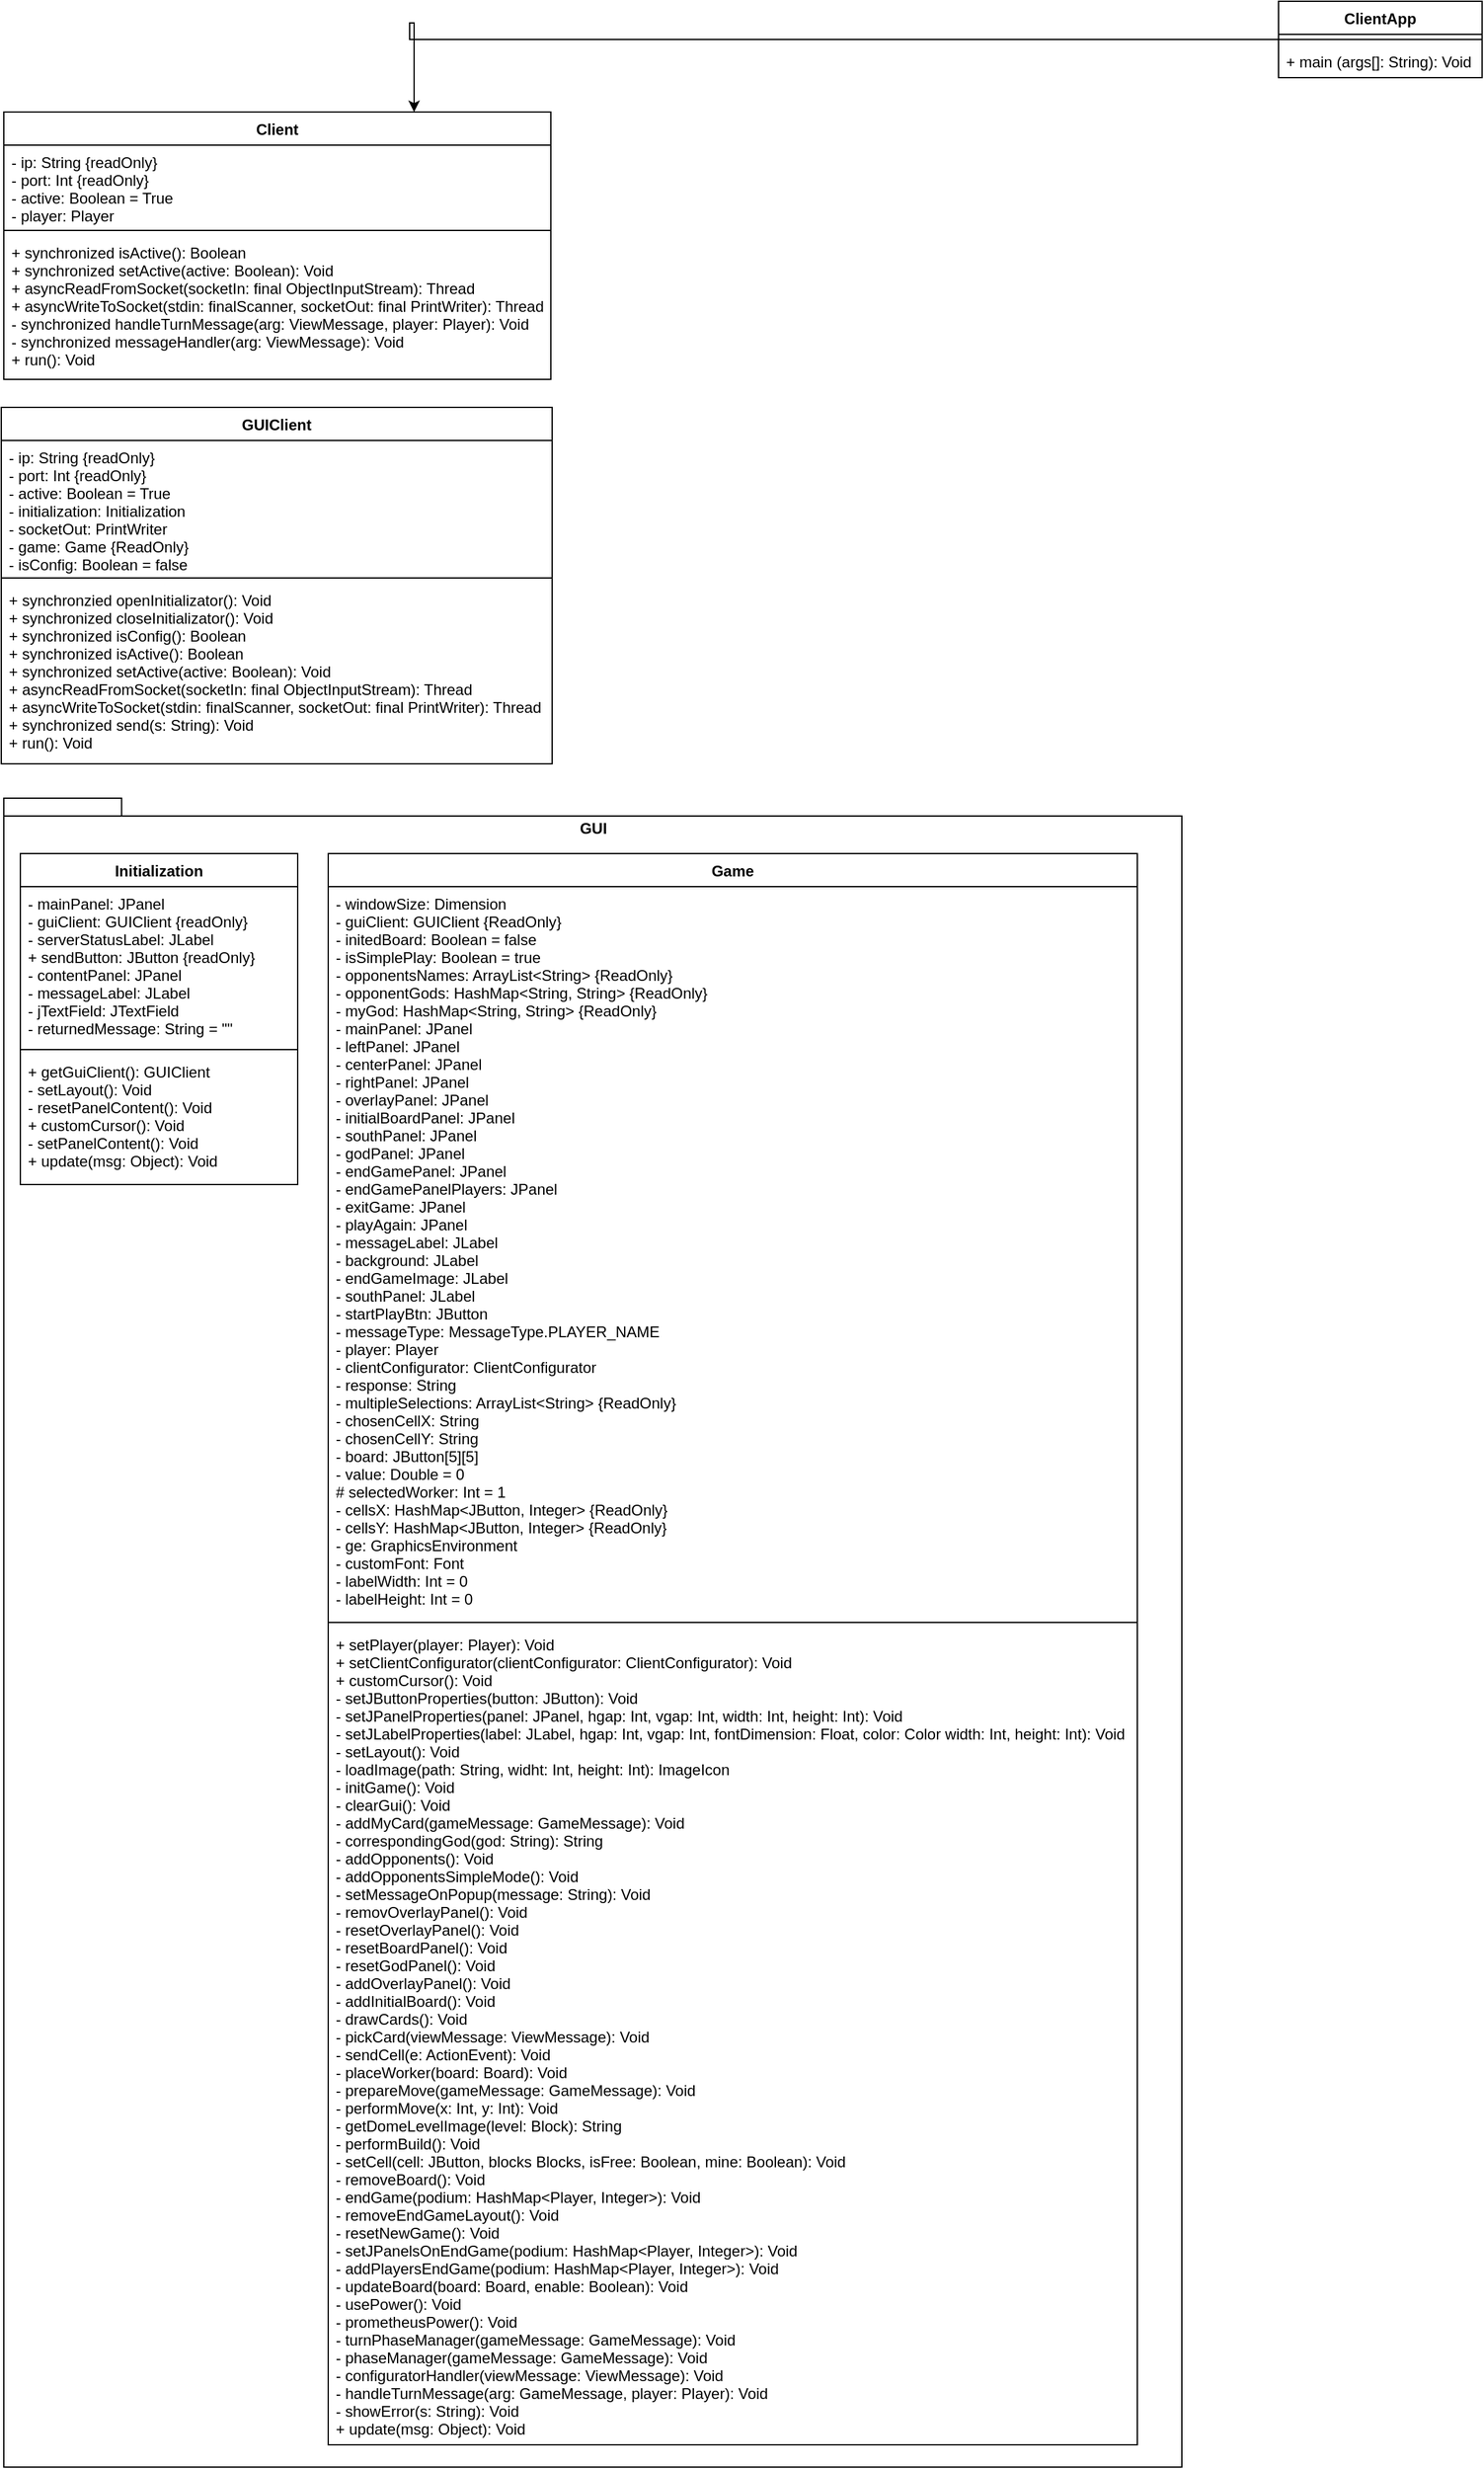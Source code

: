 <mxfile version="13.0.1" type="device"><diagram id="VyGMHKlpN4Q-p-Lcd9fb" name="Page-1"><mxGraphModel dx="2237" dy="678" grid="1" gridSize="10" guides="1" tooltips="1" connect="1" arrows="1" fold="1" page="1" pageScale="1" pageWidth="827" pageHeight="1169" math="0" shadow="0"><root><mxCell id="0"/><mxCell id="1" parent="0"/><mxCell id="AcG8oDwXI4GhHDoq8L_N-33" value="Client" style="swimlane;fontStyle=1;align=center;verticalAlign=top;childLayout=stackLayout;horizontal=1;startSize=26;horizontalStack=0;resizeParent=1;resizeParentMax=0;resizeLast=0;collapsible=1;marginBottom=0;" vertex="1" parent="1"><mxGeometry x="-1268" y="1060" width="430" height="210" as="geometry"/></mxCell><mxCell id="AcG8oDwXI4GhHDoq8L_N-34" value="- ip: String {readOnly}&#10;- port: Int {readOnly}&#10;- active: Boolean = True&#10;- player: Player" style="text;strokeColor=none;fillColor=none;align=left;verticalAlign=top;spacingLeft=4;spacingRight=4;overflow=hidden;rotatable=0;points=[[0,0.5],[1,0.5]];portConstraint=eastwest;" vertex="1" parent="AcG8oDwXI4GhHDoq8L_N-33"><mxGeometry y="26" width="430" height="63" as="geometry"/></mxCell><mxCell id="AcG8oDwXI4GhHDoq8L_N-35" value="" style="line;strokeWidth=1;fillColor=none;align=left;verticalAlign=middle;spacingTop=-1;spacingLeft=3;spacingRight=3;rotatable=0;labelPosition=right;points=[];portConstraint=eastwest;" vertex="1" parent="AcG8oDwXI4GhHDoq8L_N-33"><mxGeometry y="89" width="430" height="8" as="geometry"/></mxCell><mxCell id="AcG8oDwXI4GhHDoq8L_N-36" value="+ synchronized isActive(): Boolean&#10;+ synchronized setActive(active: Boolean): Void&#10;+ asyncReadFromSocket(socketIn: final ObjectInputStream): Thread&#10;+ asyncWriteToSocket(stdin: finalScanner, socketOut: final PrintWriter): Thread&#10;- synchronized handleTurnMessage(arg: ViewMessage, player: Player): Void&#10;- synchronized messageHandler(arg: ViewMessage): Void&#10;+ run(): Void" style="text;strokeColor=none;fillColor=none;align=left;verticalAlign=top;spacingLeft=4;spacingRight=4;overflow=hidden;rotatable=0;points=[[0,0.5],[1,0.5]];portConstraint=eastwest;" vertex="1" parent="AcG8oDwXI4GhHDoq8L_N-33"><mxGeometry y="97" width="430" height="113" as="geometry"/></mxCell><mxCell id="AcG8oDwXI4GhHDoq8L_N-23" value="GUI" style="shape=folder;fontStyle=1;spacingTop=10;tabWidth=40;tabHeight=14;tabPosition=left;html=1;verticalAlign=top;" vertex="1" parent="1"><mxGeometry x="-1268" y="1599" width="926" height="1311" as="geometry"/></mxCell><mxCell id="AcG8oDwXI4GhHDoq8L_N-24" style="edgeStyle=orthogonalEdgeStyle;rounded=0;orthogonalLoop=1;jettySize=auto;html=1;entryX=0.75;entryY=0;entryDx=0;entryDy=0;" edge="1" parent="1" source="AcG8oDwXI4GhHDoq8L_N-49" target="AcG8oDwXI4GhHDoq8L_N-33"><mxGeometry relative="1" as="geometry"><mxPoint x="-186" y="973" as="sourcePoint"/><Array as="points"><mxPoint x="-949" y="1003"/><mxPoint x="-949" y="990"/><mxPoint x="-945" y="990"/></Array></mxGeometry></mxCell><mxCell id="AcG8oDwXI4GhHDoq8L_N-25" value="" style="resizable=0;html=1;align=left;verticalAlign=bottom;labelBackgroundColor=#ffffff;fontSize=10;" connectable="0" vertex="1" parent="1"><mxGeometry x="-837" y="1359" as="geometry"/></mxCell><mxCell id="AcG8oDwXI4GhHDoq8L_N-26" value="" style="resizable=0;html=1;align=left;verticalAlign=bottom;labelBackgroundColor=#ffffff;fontSize=10;" connectable="0" vertex="1" parent="1"><mxGeometry x="-377" y="1703" as="geometry"/></mxCell><mxCell id="AcG8oDwXI4GhHDoq8L_N-27" value="" style="resizable=0;html=1;align=left;verticalAlign=bottom;labelBackgroundColor=#ffffff;fontSize=10;" connectable="0" vertex="1" parent="1"><mxGeometry x="-1143" y="1668.5" as="geometry"/></mxCell><mxCell id="AcG8oDwXI4GhHDoq8L_N-37" value="GUIClient" style="swimlane;fontStyle=1;align=center;verticalAlign=top;childLayout=stackLayout;horizontal=1;startSize=26;horizontalStack=0;resizeParent=1;resizeParentMax=0;resizeLast=0;collapsible=1;marginBottom=0;" vertex="1" parent="1"><mxGeometry x="-1270" y="1292" width="433" height="280" as="geometry"/></mxCell><mxCell id="AcG8oDwXI4GhHDoq8L_N-38" value="- ip: String {readOnly}&#10;- port: Int {readOnly}&#10;- active: Boolean = True&#10;- initialization: Initialization&#10;- socketOut: PrintWriter&#10;- game: Game {ReadOnly}&#10;- isConfig: Boolean = false" style="text;strokeColor=none;fillColor=none;align=left;verticalAlign=top;spacingLeft=4;spacingRight=4;overflow=hidden;rotatable=0;points=[[0,0.5],[1,0.5]];portConstraint=eastwest;" vertex="1" parent="AcG8oDwXI4GhHDoq8L_N-37"><mxGeometry y="26" width="433" height="104" as="geometry"/></mxCell><mxCell id="AcG8oDwXI4GhHDoq8L_N-39" value="" style="line;strokeWidth=1;fillColor=none;align=left;verticalAlign=middle;spacingTop=-1;spacingLeft=3;spacingRight=3;rotatable=0;labelPosition=right;points=[];portConstraint=eastwest;" vertex="1" parent="AcG8oDwXI4GhHDoq8L_N-37"><mxGeometry y="130" width="433" height="8" as="geometry"/></mxCell><mxCell id="AcG8oDwXI4GhHDoq8L_N-40" value="+ synchronzied openInitializator(): Void&#10;+ synchronized closeInitializator(): Void&#10;+ synchronized isConfig(): Boolean&#10;+ synchronized isActive(): Boolean&#10;+ synchronized setActive(active: Boolean): Void&#10;+ asyncReadFromSocket(socketIn: final ObjectInputStream): Thread&#10;+ asyncWriteToSocket(stdin: finalScanner, socketOut: final PrintWriter): Thread&#10;+ synchronized send(s: String): Void&#10;+ run(): Void" style="text;strokeColor=none;fillColor=none;align=left;verticalAlign=top;spacingLeft=4;spacingRight=4;overflow=hidden;rotatable=0;points=[[0,0.5],[1,0.5]];portConstraint=eastwest;" vertex="1" parent="AcG8oDwXI4GhHDoq8L_N-37"><mxGeometry y="138" width="433" height="142" as="geometry"/></mxCell><mxCell id="AcG8oDwXI4GhHDoq8L_N-41" value="Game" style="swimlane;fontStyle=1;align=center;verticalAlign=top;childLayout=stackLayout;horizontal=1;startSize=26;horizontalStack=0;resizeParent=1;resizeParentMax=0;resizeLast=0;collapsible=1;marginBottom=0;" vertex="1" parent="1"><mxGeometry x="-1013" y="1642.5" width="636" height="1250" as="geometry"/></mxCell><mxCell id="AcG8oDwXI4GhHDoq8L_N-42" value="- windowSize: Dimension&#10;- guiClient: GUIClient {ReadOnly}&#10;- initedBoard: Boolean = false&#10;- isSimplePlay: Boolean = true&#10;- opponentsNames: ArrayList&lt;String&gt; {ReadOnly}&#10;- opponentGods: HashMap&lt;String, String&gt; {ReadOnly}&#10;- myGod: HashMap&lt;String, String&gt; {ReadOnly}&#10;- mainPanel: JPanel&#10;- leftPanel: JPanel&#10;- centerPanel: JPanel&#10;- rightPanel: JPanel&#10;- overlayPanel: JPanel&#10;- initialBoardPanel: JPanel&#10;- southPanel: JPanel&#10;- godPanel: JPanel&#10;- endGamePanel: JPanel&#10;- endGamePanelPlayers: JPanel&#10;- exitGame: JPanel&#10;- playAgain: JPanel&#10;- messageLabel: JLabel&#10;- background: JLabel&#10;- endGameImage: JLabel&#10;- southPanel: JLabel&#10;- startPlayBtn: JButton&#10;- messageType: MessageType.PLAYER_NAME&#10;- player: Player&#10;- clientConfigurator: ClientConfigurator&#10;- response: String&#10;- multipleSelections: ArrayList&lt;String&gt; {ReadOnly}&#10;- chosenCellX: String&#10;- chosenCellY: String&#10;- board: JButton[5][5]&#10;- value: Double = 0&#10;# selectedWorker: Int = 1&#10;- cellsX: HashMap&lt;JButton, Integer&gt; {ReadOnly}&#10;- cellsY: HashMap&lt;JButton, Integer&gt; {ReadOnly}&#10;- ge: GraphicsEnvironment&#10;- customFont: Font&#10;- labelWidth: Int = 0&#10;- labelHeight: Int = 0" style="text;strokeColor=none;fillColor=none;align=left;verticalAlign=top;spacingLeft=4;spacingRight=4;overflow=hidden;rotatable=0;points=[[0,0.5],[1,0.5]];portConstraint=eastwest;" vertex="1" parent="AcG8oDwXI4GhHDoq8L_N-41"><mxGeometry y="26" width="636" height="574" as="geometry"/></mxCell><mxCell id="AcG8oDwXI4GhHDoq8L_N-43" value="" style="line;strokeWidth=1;fillColor=none;align=left;verticalAlign=middle;spacingTop=-1;spacingLeft=3;spacingRight=3;rotatable=0;labelPosition=right;points=[];portConstraint=eastwest;" vertex="1" parent="AcG8oDwXI4GhHDoq8L_N-41"><mxGeometry y="600" width="636" height="8" as="geometry"/></mxCell><mxCell id="AcG8oDwXI4GhHDoq8L_N-44" value="+ setPlayer(player: Player): Void&#10;+ setClientConfigurator(clientConfigurator: ClientConfigurator): Void&#10;+ customCursor(): Void&#10;- setJButtonProperties(button: JButton): Void&#10;- setJPanelProperties(panel: JPanel, hgap: Int, vgap: Int, width: Int, height: Int): Void&#10;- setJLabelProperties(label: JLabel, hgap: Int, vgap: Int, fontDimension: Float, color: Color width: Int, height: Int): Void&#10;- setLayout(): Void&#10;- loadImage(path: String, widht: Int, height: Int): ImageIcon&#10;- initGame(): Void&#10;- clearGui(): Void&#10;- addMyCard(gameMessage: GameMessage): Void&#10;- correspondingGod(god: String): String&#10;- addOpponents(): Void&#10;- addOpponentsSimpleMode(): Void&#10;- setMessageOnPopup(message: String): Void&#10;- removOverlayPanel(): Void&#10;- resetOverlayPanel(): Void&#10;- resetBoardPanel(): Void&#10;- resetGodPanel(): Void&#10;- addOverlayPanel(): Void&#10;- addInitialBoard(): Void&#10;- drawCards(): Void&#10;- pickCard(viewMessage: ViewMessage): Void&#10;- sendCell(e: ActionEvent): Void&#10;- placeWorker(board: Board): Void&#10;- prepareMove(gameMessage: GameMessage): Void&#10;- performMove(x: Int, y: Int): Void&#10;- getDomeLevelImage(level: Block): String&#10;- performBuild(): Void&#10;- setCell(cell: JButton, blocks Blocks, isFree: Boolean, mine: Boolean): Void&#10;- removeBoard(): Void&#10;- endGame(podium: HashMap&lt;Player, Integer&gt;): Void&#10;- removeEndGameLayout(): Void&#10;- resetNewGame(): Void&#10;- setJPanelsOnEndGame(podium: HashMap&lt;Player, Integer&gt;): Void&#10;- addPlayersEndGame(podium: HashMap&lt;Player, Integer&gt;): Void&#10;- updateBoard(board: Board, enable: Boolean): Void&#10;- usePower(): Void&#10;- prometheusPower(): Void&#10;- turnPhaseManager(gameMessage: GameMessage): Void&#10;- phaseManager(gameMessage: GameMessage): Void&#10;- configuratorHandler(viewMessage: ViewMessage): Void&#10;- handleTurnMessage(arg: GameMessage, player: Player): Void&#10;- showError(s: String): Void&#10;+ update(msg: Object): Void" style="text;strokeColor=none;fillColor=none;align=left;verticalAlign=top;spacingLeft=4;spacingRight=4;overflow=hidden;rotatable=0;points=[[0,0.5],[1,0.5]];portConstraint=eastwest;" vertex="1" parent="AcG8oDwXI4GhHDoq8L_N-41"><mxGeometry y="608" width="636" height="642" as="geometry"/></mxCell><mxCell id="AcG8oDwXI4GhHDoq8L_N-45" value="Initialization" style="swimlane;fontStyle=1;align=center;verticalAlign=top;childLayout=stackLayout;horizontal=1;startSize=26;horizontalStack=0;resizeParent=1;resizeParentMax=0;resizeLast=0;collapsible=1;marginBottom=0;" vertex="1" parent="1"><mxGeometry x="-1255" y="1642.5" width="218" height="260" as="geometry"/></mxCell><mxCell id="AcG8oDwXI4GhHDoq8L_N-46" value="- mainPanel: JPanel&#10;- guiClient: GUIClient {readOnly}&#10;- serverStatusLabel: JLabel&#10;+ sendButton: JButton {readOnly}&#10;- contentPanel: JPanel&#10;- messageLabel: JLabel&#10;- jTextField: JTextField&#10;- returnedMessage: String = &quot;&quot;" style="text;strokeColor=none;fillColor=none;align=left;verticalAlign=top;spacingLeft=4;spacingRight=4;overflow=hidden;rotatable=0;points=[[0,0.5],[1,0.5]];portConstraint=eastwest;" vertex="1" parent="AcG8oDwXI4GhHDoq8L_N-45"><mxGeometry y="26" width="218" height="124" as="geometry"/></mxCell><mxCell id="AcG8oDwXI4GhHDoq8L_N-47" value="" style="line;strokeWidth=1;fillColor=none;align=left;verticalAlign=middle;spacingTop=-1;spacingLeft=3;spacingRight=3;rotatable=0;labelPosition=right;points=[];portConstraint=eastwest;" vertex="1" parent="AcG8oDwXI4GhHDoq8L_N-45"><mxGeometry y="150" width="218" height="8" as="geometry"/></mxCell><mxCell id="AcG8oDwXI4GhHDoq8L_N-48" value="+ getGuiClient(): GUIClient&#10;- setLayout(): Void&#10;- resetPanelContent(): Void&#10;+ customCursor(): Void&#10;- setPanelContent(): Void&#10;+ update(msg: Object): Void" style="text;strokeColor=none;fillColor=none;align=left;verticalAlign=top;spacingLeft=4;spacingRight=4;overflow=hidden;rotatable=0;points=[[0,0.5],[1,0.5]];portConstraint=eastwest;" vertex="1" parent="AcG8oDwXI4GhHDoq8L_N-45"><mxGeometry y="158" width="218" height="102" as="geometry"/></mxCell><mxCell id="AcG8oDwXI4GhHDoq8L_N-49" value="ClientApp" style="swimlane;fontStyle=1;align=center;verticalAlign=top;childLayout=stackLayout;horizontal=1;startSize=26;horizontalStack=0;resizeParent=1;resizeParentMax=0;resizeLast=0;collapsible=1;marginBottom=0;html=0;" vertex="1" parent="1"><mxGeometry x="-266" y="973" width="160" height="60" as="geometry"/></mxCell><mxCell id="AcG8oDwXI4GhHDoq8L_N-50" value="" style="line;strokeWidth=1;fillColor=none;align=left;verticalAlign=middle;spacingTop=-1;spacingLeft=3;spacingRight=3;rotatable=0;labelPosition=right;points=[];portConstraint=eastwest;" vertex="1" parent="AcG8oDwXI4GhHDoq8L_N-49"><mxGeometry y="26" width="160" height="8" as="geometry"/></mxCell><mxCell id="AcG8oDwXI4GhHDoq8L_N-51" value="+ main (args[]: String): Void" style="text;strokeColor=none;fillColor=none;align=left;verticalAlign=top;spacingLeft=4;spacingRight=4;overflow=hidden;rotatable=0;points=[[0,0.5],[1,0.5]];portConstraint=eastwest;" vertex="1" parent="AcG8oDwXI4GhHDoq8L_N-49"><mxGeometry y="34" width="160" height="26" as="geometry"/></mxCell></root></mxGraphModel></diagram></mxfile>